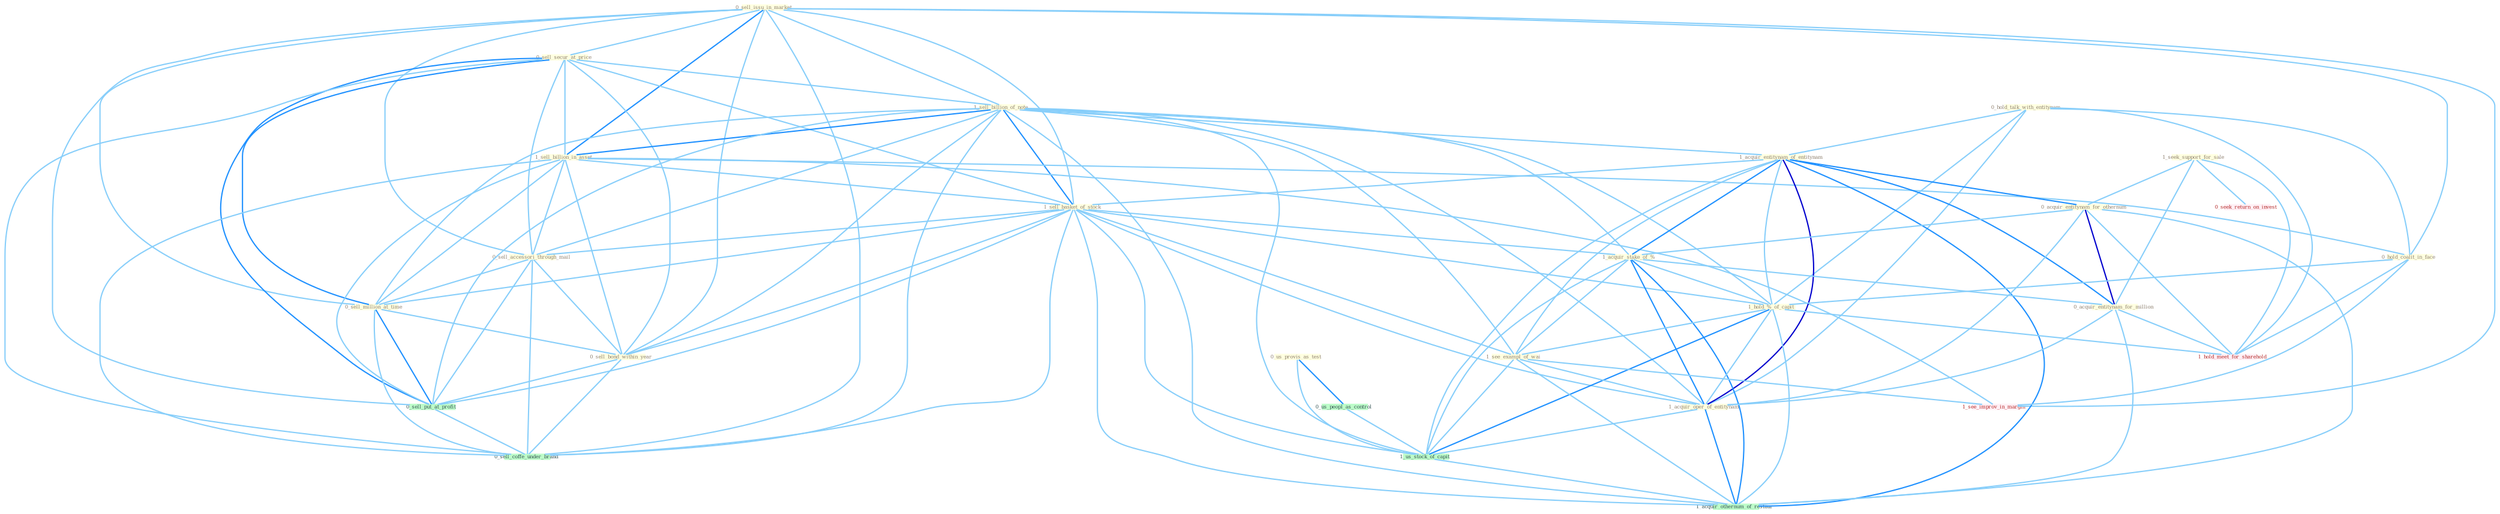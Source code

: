 Graph G{ 
    node
    [shape=polygon,style=filled,width=.5,height=.06,color="#BDFCC9",fixedsize=true,fontsize=4,
    fontcolor="#2f4f4f"];
    {node
    [color="#ffffe0", fontcolor="#8b7d6b"] "0_sell_issu_in_market " "0_hold_talk_with_entitynam " "1_seek_support_for_sale " "0_sell_secur_at_price " "1_sell_billion_of_note " "1_sell_billion_in_asset " "1_acquir_entitynam_of_entitynam " "1_sell_basket_of_stock " "0_us_provis_as_test " "0_sell_accessori_through_mail " "0_acquir_entitynam_for_othernum " "0_hold_coalit_in_face " "0_sell_million_at_time " "1_acquir_stake_of_% " "1_hold_%_of_capit " "1_see_exampl_of_wai " "0_acquir_entitynam_for_million " "0_sell_bond_within_year " "1_acquir_oper_of_entitynam "}
{node [color="#fff0f5", fontcolor="#b22222"] "0_seek_return_on_invest " "1_see_improv_in_margin " "1_hold_meet_for_sharehold "}
edge [color="#B0E2FF"];

	"0_sell_issu_in_market " -- "0_sell_secur_at_price " [w="1", color="#87cefa" ];
	"0_sell_issu_in_market " -- "1_sell_billion_of_note " [w="1", color="#87cefa" ];
	"0_sell_issu_in_market " -- "1_sell_billion_in_asset " [w="2", color="#1e90ff" , len=0.8];
	"0_sell_issu_in_market " -- "1_sell_basket_of_stock " [w="1", color="#87cefa" ];
	"0_sell_issu_in_market " -- "0_sell_accessori_through_mail " [w="1", color="#87cefa" ];
	"0_sell_issu_in_market " -- "0_hold_coalit_in_face " [w="1", color="#87cefa" ];
	"0_sell_issu_in_market " -- "0_sell_million_at_time " [w="1", color="#87cefa" ];
	"0_sell_issu_in_market " -- "0_sell_bond_within_year " [w="1", color="#87cefa" ];
	"0_sell_issu_in_market " -- "0_sell_put_at_profit " [w="1", color="#87cefa" ];
	"0_sell_issu_in_market " -- "1_see_improv_in_margin " [w="1", color="#87cefa" ];
	"0_sell_issu_in_market " -- "0_sell_coffe_under_brand " [w="1", color="#87cefa" ];
	"0_hold_talk_with_entitynam " -- "1_acquir_entitynam_of_entitynam " [w="1", color="#87cefa" ];
	"0_hold_talk_with_entitynam " -- "0_hold_coalit_in_face " [w="1", color="#87cefa" ];
	"0_hold_talk_with_entitynam " -- "1_hold_%_of_capit " [w="1", color="#87cefa" ];
	"0_hold_talk_with_entitynam " -- "1_acquir_oper_of_entitynam " [w="1", color="#87cefa" ];
	"0_hold_talk_with_entitynam " -- "1_hold_meet_for_sharehold " [w="1", color="#87cefa" ];
	"1_seek_support_for_sale " -- "0_acquir_entitynam_for_othernum " [w="1", color="#87cefa" ];
	"1_seek_support_for_sale " -- "0_acquir_entitynam_for_million " [w="1", color="#87cefa" ];
	"1_seek_support_for_sale " -- "0_seek_return_on_invest " [w="1", color="#87cefa" ];
	"1_seek_support_for_sale " -- "1_hold_meet_for_sharehold " [w="1", color="#87cefa" ];
	"0_sell_secur_at_price " -- "1_sell_billion_of_note " [w="1", color="#87cefa" ];
	"0_sell_secur_at_price " -- "1_sell_billion_in_asset " [w="1", color="#87cefa" ];
	"0_sell_secur_at_price " -- "1_sell_basket_of_stock " [w="1", color="#87cefa" ];
	"0_sell_secur_at_price " -- "0_sell_accessori_through_mail " [w="1", color="#87cefa" ];
	"0_sell_secur_at_price " -- "0_sell_million_at_time " [w="2", color="#1e90ff" , len=0.8];
	"0_sell_secur_at_price " -- "0_sell_bond_within_year " [w="1", color="#87cefa" ];
	"0_sell_secur_at_price " -- "0_sell_put_at_profit " [w="2", color="#1e90ff" , len=0.8];
	"0_sell_secur_at_price " -- "0_sell_coffe_under_brand " [w="1", color="#87cefa" ];
	"1_sell_billion_of_note " -- "1_sell_billion_in_asset " [w="2", color="#1e90ff" , len=0.8];
	"1_sell_billion_of_note " -- "1_acquir_entitynam_of_entitynam " [w="1", color="#87cefa" ];
	"1_sell_billion_of_note " -- "1_sell_basket_of_stock " [w="2", color="#1e90ff" , len=0.8];
	"1_sell_billion_of_note " -- "0_sell_accessori_through_mail " [w="1", color="#87cefa" ];
	"1_sell_billion_of_note " -- "0_sell_million_at_time " [w="1", color="#87cefa" ];
	"1_sell_billion_of_note " -- "1_acquir_stake_of_% " [w="1", color="#87cefa" ];
	"1_sell_billion_of_note " -- "1_hold_%_of_capit " [w="1", color="#87cefa" ];
	"1_sell_billion_of_note " -- "1_see_exampl_of_wai " [w="1", color="#87cefa" ];
	"1_sell_billion_of_note " -- "0_sell_bond_within_year " [w="1", color="#87cefa" ];
	"1_sell_billion_of_note " -- "1_acquir_oper_of_entitynam " [w="1", color="#87cefa" ];
	"1_sell_billion_of_note " -- "0_sell_put_at_profit " [w="1", color="#87cefa" ];
	"1_sell_billion_of_note " -- "1_us_stock_of_capit " [w="1", color="#87cefa" ];
	"1_sell_billion_of_note " -- "0_sell_coffe_under_brand " [w="1", color="#87cefa" ];
	"1_sell_billion_of_note " -- "1_acquir_othernum_of_restaur " [w="1", color="#87cefa" ];
	"1_sell_billion_in_asset " -- "1_sell_basket_of_stock " [w="1", color="#87cefa" ];
	"1_sell_billion_in_asset " -- "0_sell_accessori_through_mail " [w="1", color="#87cefa" ];
	"1_sell_billion_in_asset " -- "0_hold_coalit_in_face " [w="1", color="#87cefa" ];
	"1_sell_billion_in_asset " -- "0_sell_million_at_time " [w="1", color="#87cefa" ];
	"1_sell_billion_in_asset " -- "0_sell_bond_within_year " [w="1", color="#87cefa" ];
	"1_sell_billion_in_asset " -- "0_sell_put_at_profit " [w="1", color="#87cefa" ];
	"1_sell_billion_in_asset " -- "1_see_improv_in_margin " [w="1", color="#87cefa" ];
	"1_sell_billion_in_asset " -- "0_sell_coffe_under_brand " [w="1", color="#87cefa" ];
	"1_acquir_entitynam_of_entitynam " -- "1_sell_basket_of_stock " [w="1", color="#87cefa" ];
	"1_acquir_entitynam_of_entitynam " -- "0_acquir_entitynam_for_othernum " [w="2", color="#1e90ff" , len=0.8];
	"1_acquir_entitynam_of_entitynam " -- "1_acquir_stake_of_% " [w="2", color="#1e90ff" , len=0.8];
	"1_acquir_entitynam_of_entitynam " -- "1_hold_%_of_capit " [w="1", color="#87cefa" ];
	"1_acquir_entitynam_of_entitynam " -- "1_see_exampl_of_wai " [w="1", color="#87cefa" ];
	"1_acquir_entitynam_of_entitynam " -- "0_acquir_entitynam_for_million " [w="2", color="#1e90ff" , len=0.8];
	"1_acquir_entitynam_of_entitynam " -- "1_acquir_oper_of_entitynam " [w="3", color="#0000cd" , len=0.6];
	"1_acquir_entitynam_of_entitynam " -- "1_us_stock_of_capit " [w="1", color="#87cefa" ];
	"1_acquir_entitynam_of_entitynam " -- "1_acquir_othernum_of_restaur " [w="2", color="#1e90ff" , len=0.8];
	"1_sell_basket_of_stock " -- "0_sell_accessori_through_mail " [w="1", color="#87cefa" ];
	"1_sell_basket_of_stock " -- "0_sell_million_at_time " [w="1", color="#87cefa" ];
	"1_sell_basket_of_stock " -- "1_acquir_stake_of_% " [w="1", color="#87cefa" ];
	"1_sell_basket_of_stock " -- "1_hold_%_of_capit " [w="1", color="#87cefa" ];
	"1_sell_basket_of_stock " -- "1_see_exampl_of_wai " [w="1", color="#87cefa" ];
	"1_sell_basket_of_stock " -- "0_sell_bond_within_year " [w="1", color="#87cefa" ];
	"1_sell_basket_of_stock " -- "1_acquir_oper_of_entitynam " [w="1", color="#87cefa" ];
	"1_sell_basket_of_stock " -- "0_sell_put_at_profit " [w="1", color="#87cefa" ];
	"1_sell_basket_of_stock " -- "1_us_stock_of_capit " [w="1", color="#87cefa" ];
	"1_sell_basket_of_stock " -- "0_sell_coffe_under_brand " [w="1", color="#87cefa" ];
	"1_sell_basket_of_stock " -- "1_acquir_othernum_of_restaur " [w="1", color="#87cefa" ];
	"0_us_provis_as_test " -- "0_us_peopl_as_control " [w="2", color="#1e90ff" , len=0.8];
	"0_us_provis_as_test " -- "1_us_stock_of_capit " [w="1", color="#87cefa" ];
	"0_sell_accessori_through_mail " -- "0_sell_million_at_time " [w="1", color="#87cefa" ];
	"0_sell_accessori_through_mail " -- "0_sell_bond_within_year " [w="1", color="#87cefa" ];
	"0_sell_accessori_through_mail " -- "0_sell_put_at_profit " [w="1", color="#87cefa" ];
	"0_sell_accessori_through_mail " -- "0_sell_coffe_under_brand " [w="1", color="#87cefa" ];
	"0_acquir_entitynam_for_othernum " -- "1_acquir_stake_of_% " [w="1", color="#87cefa" ];
	"0_acquir_entitynam_for_othernum " -- "0_acquir_entitynam_for_million " [w="3", color="#0000cd" , len=0.6];
	"0_acquir_entitynam_for_othernum " -- "1_acquir_oper_of_entitynam " [w="1", color="#87cefa" ];
	"0_acquir_entitynam_for_othernum " -- "1_hold_meet_for_sharehold " [w="1", color="#87cefa" ];
	"0_acquir_entitynam_for_othernum " -- "1_acquir_othernum_of_restaur " [w="1", color="#87cefa" ];
	"0_hold_coalit_in_face " -- "1_hold_%_of_capit " [w="1", color="#87cefa" ];
	"0_hold_coalit_in_face " -- "1_see_improv_in_margin " [w="1", color="#87cefa" ];
	"0_hold_coalit_in_face " -- "1_hold_meet_for_sharehold " [w="1", color="#87cefa" ];
	"0_sell_million_at_time " -- "0_sell_bond_within_year " [w="1", color="#87cefa" ];
	"0_sell_million_at_time " -- "0_sell_put_at_profit " [w="2", color="#1e90ff" , len=0.8];
	"0_sell_million_at_time " -- "0_sell_coffe_under_brand " [w="1", color="#87cefa" ];
	"1_acquir_stake_of_% " -- "1_hold_%_of_capit " [w="1", color="#87cefa" ];
	"1_acquir_stake_of_% " -- "1_see_exampl_of_wai " [w="1", color="#87cefa" ];
	"1_acquir_stake_of_% " -- "0_acquir_entitynam_for_million " [w="1", color="#87cefa" ];
	"1_acquir_stake_of_% " -- "1_acquir_oper_of_entitynam " [w="2", color="#1e90ff" , len=0.8];
	"1_acquir_stake_of_% " -- "1_us_stock_of_capit " [w="1", color="#87cefa" ];
	"1_acquir_stake_of_% " -- "1_acquir_othernum_of_restaur " [w="2", color="#1e90ff" , len=0.8];
	"1_hold_%_of_capit " -- "1_see_exampl_of_wai " [w="1", color="#87cefa" ];
	"1_hold_%_of_capit " -- "1_acquir_oper_of_entitynam " [w="1", color="#87cefa" ];
	"1_hold_%_of_capit " -- "1_us_stock_of_capit " [w="2", color="#1e90ff" , len=0.8];
	"1_hold_%_of_capit " -- "1_hold_meet_for_sharehold " [w="1", color="#87cefa" ];
	"1_hold_%_of_capit " -- "1_acquir_othernum_of_restaur " [w="1", color="#87cefa" ];
	"1_see_exampl_of_wai " -- "1_acquir_oper_of_entitynam " [w="1", color="#87cefa" ];
	"1_see_exampl_of_wai " -- "1_us_stock_of_capit " [w="1", color="#87cefa" ];
	"1_see_exampl_of_wai " -- "1_see_improv_in_margin " [w="1", color="#87cefa" ];
	"1_see_exampl_of_wai " -- "1_acquir_othernum_of_restaur " [w="1", color="#87cefa" ];
	"0_acquir_entitynam_for_million " -- "1_acquir_oper_of_entitynam " [w="1", color="#87cefa" ];
	"0_acquir_entitynam_for_million " -- "1_hold_meet_for_sharehold " [w="1", color="#87cefa" ];
	"0_acquir_entitynam_for_million " -- "1_acquir_othernum_of_restaur " [w="1", color="#87cefa" ];
	"0_sell_bond_within_year " -- "0_sell_put_at_profit " [w="1", color="#87cefa" ];
	"0_sell_bond_within_year " -- "0_sell_coffe_under_brand " [w="1", color="#87cefa" ];
	"1_acquir_oper_of_entitynam " -- "1_us_stock_of_capit " [w="1", color="#87cefa" ];
	"1_acquir_oper_of_entitynam " -- "1_acquir_othernum_of_restaur " [w="2", color="#1e90ff" , len=0.8];
	"0_us_peopl_as_control " -- "1_us_stock_of_capit " [w="1", color="#87cefa" ];
	"0_sell_put_at_profit " -- "0_sell_coffe_under_brand " [w="1", color="#87cefa" ];
	"1_us_stock_of_capit " -- "1_acquir_othernum_of_restaur " [w="1", color="#87cefa" ];
}